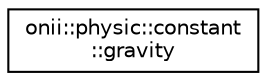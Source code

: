 digraph "Graphical Class Hierarchy"
{
  edge [fontname="Helvetica",fontsize="10",labelfontname="Helvetica",labelfontsize="10"];
  node [fontname="Helvetica",fontsize="10",shape=record];
  rankdir="LR";
  Node1 [label="onii::physic::constant\l::gravity",height=0.2,width=0.4,color="black", fillcolor="white", style="filled",URL="$d6/d77/classonii_1_1physic_1_1constant_1_1gravity.html",tooltip="Some gravity constants. "];
}
